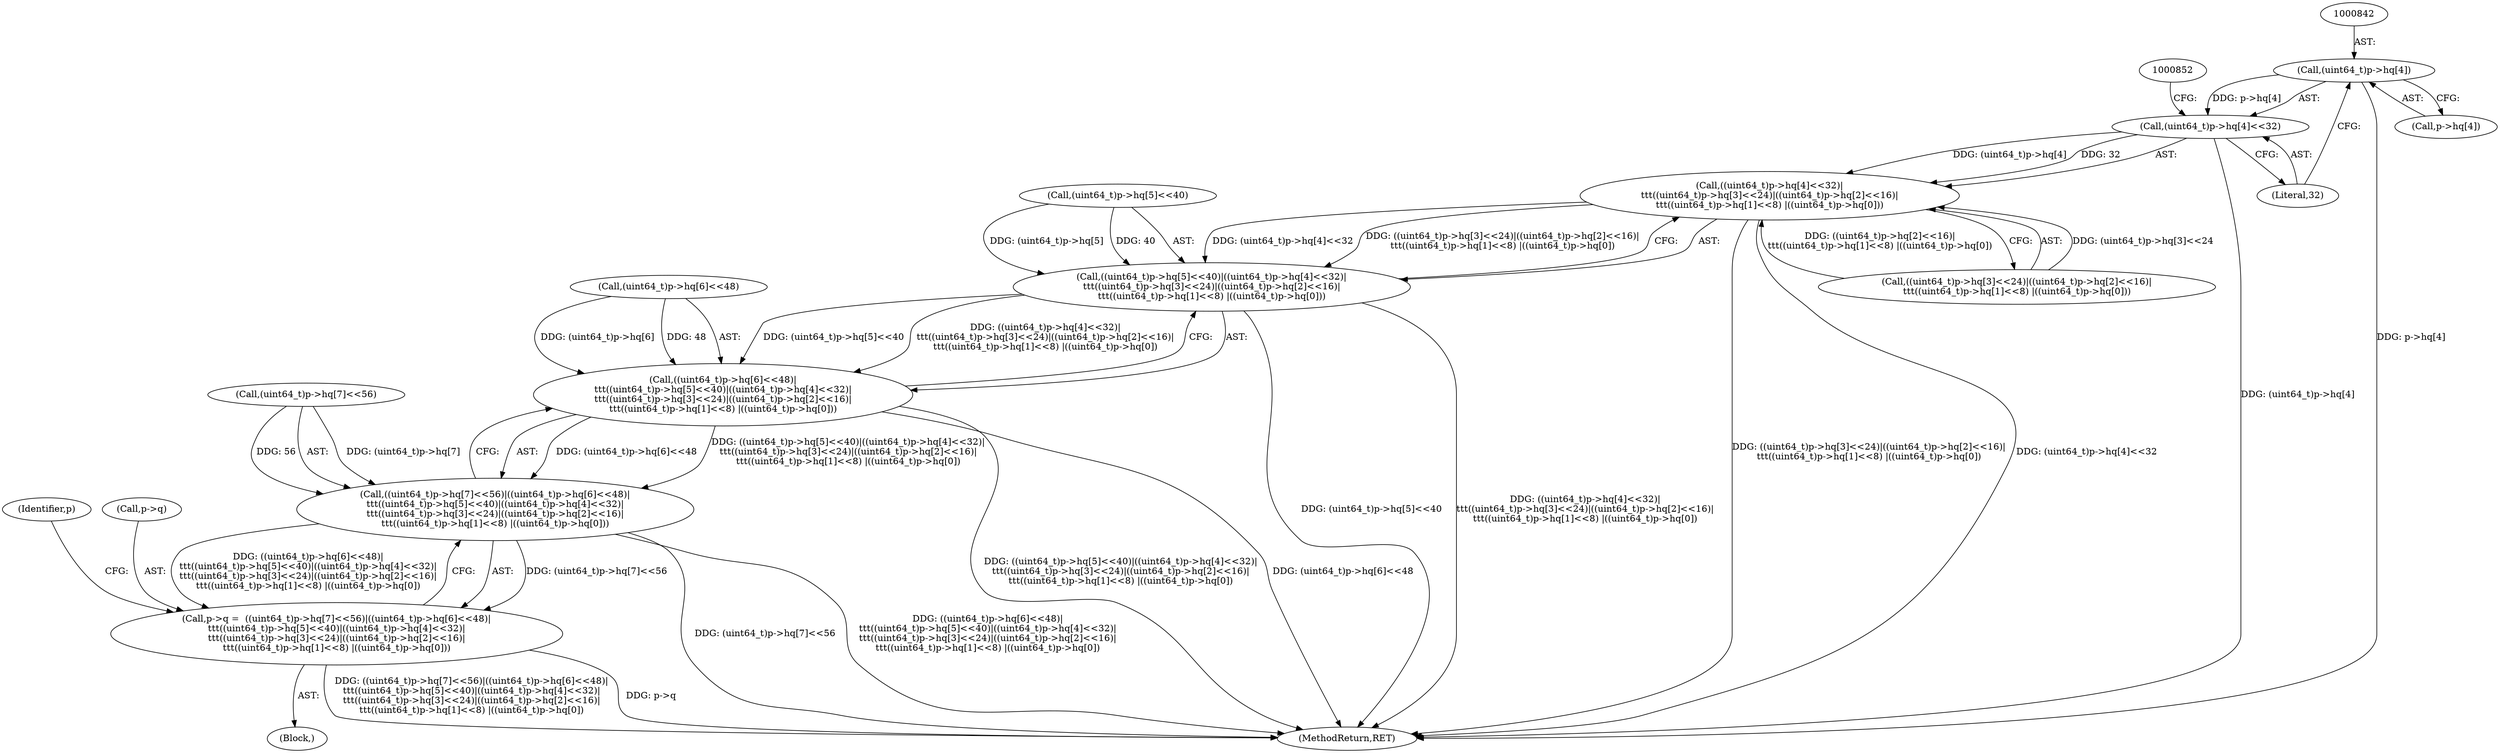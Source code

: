 digraph "0_file_27a14bc7ba285a0a5ebfdb55e54001aa11932b08@pointer" {
"1000841" [label="(Call,(uint64_t)p->hq[4])"];
"1000840" [label="(Call,(uint64_t)p->hq[4]<<32)"];
"1000839" [label="(Call,((uint64_t)p->hq[4]<<32)|\n\t\t\t((uint64_t)p->hq[3]<<24)|((uint64_t)p->hq[2]<<16)|\n\t\t\t((uint64_t)p->hq[1]<<8) |((uint64_t)p->hq[0]))"];
"1000829" [label="(Call,((uint64_t)p->hq[5]<<40)|((uint64_t)p->hq[4]<<32)|\n\t\t\t((uint64_t)p->hq[3]<<24)|((uint64_t)p->hq[2]<<16)|\n\t\t\t((uint64_t)p->hq[1]<<8) |((uint64_t)p->hq[0]))"];
"1000819" [label="(Call,((uint64_t)p->hq[6]<<48)|\n\t\t\t((uint64_t)p->hq[5]<<40)|((uint64_t)p->hq[4]<<32)|\n\t\t\t((uint64_t)p->hq[3]<<24)|((uint64_t)p->hq[2]<<16)|\n\t\t\t((uint64_t)p->hq[1]<<8) |((uint64_t)p->hq[0]))"];
"1000809" [label="(Call,((uint64_t)p->hq[7]<<56)|((uint64_t)p->hq[6]<<48)|\n\t\t\t((uint64_t)p->hq[5]<<40)|((uint64_t)p->hq[4]<<32)|\n\t\t\t((uint64_t)p->hq[3]<<24)|((uint64_t)p->hq[2]<<16)|\n\t\t\t((uint64_t)p->hq[1]<<8) |((uint64_t)p->hq[0]))"];
"1000805" [label="(Call,p->q =  ((uint64_t)p->hq[7]<<56)|((uint64_t)p->hq[6]<<48)|\n\t\t\t((uint64_t)p->hq[5]<<40)|((uint64_t)p->hq[4]<<32)|\n\t\t\t((uint64_t)p->hq[3]<<24)|((uint64_t)p->hq[2]<<16)|\n\t\t\t((uint64_t)p->hq[1]<<8) |((uint64_t)p->hq[0]))"];
"1000843" [label="(Call,p->hq[4])"];
"1000830" [label="(Call,(uint64_t)p->hq[5]<<40)"];
"1000805" [label="(Call,p->q =  ((uint64_t)p->hq[7]<<56)|((uint64_t)p->hq[6]<<48)|\n\t\t\t((uint64_t)p->hq[5]<<40)|((uint64_t)p->hq[4]<<32)|\n\t\t\t((uint64_t)p->hq[3]<<24)|((uint64_t)p->hq[2]<<16)|\n\t\t\t((uint64_t)p->hq[1]<<8) |((uint64_t)p->hq[0]))"];
"1000840" [label="(Call,(uint64_t)p->hq[4]<<32)"];
"1000123" [label="(Block,)"];
"1000848" [label="(Literal,32)"];
"1000839" [label="(Call,((uint64_t)p->hq[4]<<32)|\n\t\t\t((uint64_t)p->hq[3]<<24)|((uint64_t)p->hq[2]<<16)|\n\t\t\t((uint64_t)p->hq[1]<<8) |((uint64_t)p->hq[0]))"];
"1000887" [label="(Identifier,p)"];
"1000841" [label="(Call,(uint64_t)p->hq[4])"];
"1000829" [label="(Call,((uint64_t)p->hq[5]<<40)|((uint64_t)p->hq[4]<<32)|\n\t\t\t((uint64_t)p->hq[3]<<24)|((uint64_t)p->hq[2]<<16)|\n\t\t\t((uint64_t)p->hq[1]<<8) |((uint64_t)p->hq[0]))"];
"1000849" [label="(Call,((uint64_t)p->hq[3]<<24)|((uint64_t)p->hq[2]<<16)|\n\t\t\t((uint64_t)p->hq[1]<<8) |((uint64_t)p->hq[0]))"];
"1000908" [label="(MethodReturn,RET)"];
"1000820" [label="(Call,(uint64_t)p->hq[6]<<48)"];
"1000819" [label="(Call,((uint64_t)p->hq[6]<<48)|\n\t\t\t((uint64_t)p->hq[5]<<40)|((uint64_t)p->hq[4]<<32)|\n\t\t\t((uint64_t)p->hq[3]<<24)|((uint64_t)p->hq[2]<<16)|\n\t\t\t((uint64_t)p->hq[1]<<8) |((uint64_t)p->hq[0]))"];
"1000806" [label="(Call,p->q)"];
"1000809" [label="(Call,((uint64_t)p->hq[7]<<56)|((uint64_t)p->hq[6]<<48)|\n\t\t\t((uint64_t)p->hq[5]<<40)|((uint64_t)p->hq[4]<<32)|\n\t\t\t((uint64_t)p->hq[3]<<24)|((uint64_t)p->hq[2]<<16)|\n\t\t\t((uint64_t)p->hq[1]<<8) |((uint64_t)p->hq[0]))"];
"1000810" [label="(Call,(uint64_t)p->hq[7]<<56)"];
"1000841" -> "1000840"  [label="AST: "];
"1000841" -> "1000843"  [label="CFG: "];
"1000842" -> "1000841"  [label="AST: "];
"1000843" -> "1000841"  [label="AST: "];
"1000848" -> "1000841"  [label="CFG: "];
"1000841" -> "1000908"  [label="DDG: p->hq[4]"];
"1000841" -> "1000840"  [label="DDG: p->hq[4]"];
"1000840" -> "1000839"  [label="AST: "];
"1000840" -> "1000848"  [label="CFG: "];
"1000848" -> "1000840"  [label="AST: "];
"1000852" -> "1000840"  [label="CFG: "];
"1000840" -> "1000908"  [label="DDG: (uint64_t)p->hq[4]"];
"1000840" -> "1000839"  [label="DDG: (uint64_t)p->hq[4]"];
"1000840" -> "1000839"  [label="DDG: 32"];
"1000839" -> "1000829"  [label="AST: "];
"1000839" -> "1000849"  [label="CFG: "];
"1000849" -> "1000839"  [label="AST: "];
"1000829" -> "1000839"  [label="CFG: "];
"1000839" -> "1000908"  [label="DDG: ((uint64_t)p->hq[3]<<24)|((uint64_t)p->hq[2]<<16)|\n\t\t\t((uint64_t)p->hq[1]<<8) |((uint64_t)p->hq[0])"];
"1000839" -> "1000908"  [label="DDG: (uint64_t)p->hq[4]<<32"];
"1000839" -> "1000829"  [label="DDG: (uint64_t)p->hq[4]<<32"];
"1000839" -> "1000829"  [label="DDG: ((uint64_t)p->hq[3]<<24)|((uint64_t)p->hq[2]<<16)|\n\t\t\t((uint64_t)p->hq[1]<<8) |((uint64_t)p->hq[0])"];
"1000849" -> "1000839"  [label="DDG: (uint64_t)p->hq[3]<<24"];
"1000849" -> "1000839"  [label="DDG: ((uint64_t)p->hq[2]<<16)|\n\t\t\t((uint64_t)p->hq[1]<<8) |((uint64_t)p->hq[0])"];
"1000829" -> "1000819"  [label="AST: "];
"1000830" -> "1000829"  [label="AST: "];
"1000819" -> "1000829"  [label="CFG: "];
"1000829" -> "1000908"  [label="DDG: (uint64_t)p->hq[5]<<40"];
"1000829" -> "1000908"  [label="DDG: ((uint64_t)p->hq[4]<<32)|\n\t\t\t((uint64_t)p->hq[3]<<24)|((uint64_t)p->hq[2]<<16)|\n\t\t\t((uint64_t)p->hq[1]<<8) |((uint64_t)p->hq[0])"];
"1000829" -> "1000819"  [label="DDG: (uint64_t)p->hq[5]<<40"];
"1000829" -> "1000819"  [label="DDG: ((uint64_t)p->hq[4]<<32)|\n\t\t\t((uint64_t)p->hq[3]<<24)|((uint64_t)p->hq[2]<<16)|\n\t\t\t((uint64_t)p->hq[1]<<8) |((uint64_t)p->hq[0])"];
"1000830" -> "1000829"  [label="DDG: (uint64_t)p->hq[5]"];
"1000830" -> "1000829"  [label="DDG: 40"];
"1000819" -> "1000809"  [label="AST: "];
"1000820" -> "1000819"  [label="AST: "];
"1000809" -> "1000819"  [label="CFG: "];
"1000819" -> "1000908"  [label="DDG: ((uint64_t)p->hq[5]<<40)|((uint64_t)p->hq[4]<<32)|\n\t\t\t((uint64_t)p->hq[3]<<24)|((uint64_t)p->hq[2]<<16)|\n\t\t\t((uint64_t)p->hq[1]<<8) |((uint64_t)p->hq[0])"];
"1000819" -> "1000908"  [label="DDG: (uint64_t)p->hq[6]<<48"];
"1000819" -> "1000809"  [label="DDG: (uint64_t)p->hq[6]<<48"];
"1000819" -> "1000809"  [label="DDG: ((uint64_t)p->hq[5]<<40)|((uint64_t)p->hq[4]<<32)|\n\t\t\t((uint64_t)p->hq[3]<<24)|((uint64_t)p->hq[2]<<16)|\n\t\t\t((uint64_t)p->hq[1]<<8) |((uint64_t)p->hq[0])"];
"1000820" -> "1000819"  [label="DDG: (uint64_t)p->hq[6]"];
"1000820" -> "1000819"  [label="DDG: 48"];
"1000809" -> "1000805"  [label="AST: "];
"1000810" -> "1000809"  [label="AST: "];
"1000805" -> "1000809"  [label="CFG: "];
"1000809" -> "1000908"  [label="DDG: (uint64_t)p->hq[7]<<56"];
"1000809" -> "1000908"  [label="DDG: ((uint64_t)p->hq[6]<<48)|\n\t\t\t((uint64_t)p->hq[5]<<40)|((uint64_t)p->hq[4]<<32)|\n\t\t\t((uint64_t)p->hq[3]<<24)|((uint64_t)p->hq[2]<<16)|\n\t\t\t((uint64_t)p->hq[1]<<8) |((uint64_t)p->hq[0])"];
"1000809" -> "1000805"  [label="DDG: (uint64_t)p->hq[7]<<56"];
"1000809" -> "1000805"  [label="DDG: ((uint64_t)p->hq[6]<<48)|\n\t\t\t((uint64_t)p->hq[5]<<40)|((uint64_t)p->hq[4]<<32)|\n\t\t\t((uint64_t)p->hq[3]<<24)|((uint64_t)p->hq[2]<<16)|\n\t\t\t((uint64_t)p->hq[1]<<8) |((uint64_t)p->hq[0])"];
"1000810" -> "1000809"  [label="DDG: (uint64_t)p->hq[7]"];
"1000810" -> "1000809"  [label="DDG: 56"];
"1000805" -> "1000123"  [label="AST: "];
"1000806" -> "1000805"  [label="AST: "];
"1000887" -> "1000805"  [label="CFG: "];
"1000805" -> "1000908"  [label="DDG: p->q"];
"1000805" -> "1000908"  [label="DDG: ((uint64_t)p->hq[7]<<56)|((uint64_t)p->hq[6]<<48)|\n\t\t\t((uint64_t)p->hq[5]<<40)|((uint64_t)p->hq[4]<<32)|\n\t\t\t((uint64_t)p->hq[3]<<24)|((uint64_t)p->hq[2]<<16)|\n\t\t\t((uint64_t)p->hq[1]<<8) |((uint64_t)p->hq[0])"];
}
